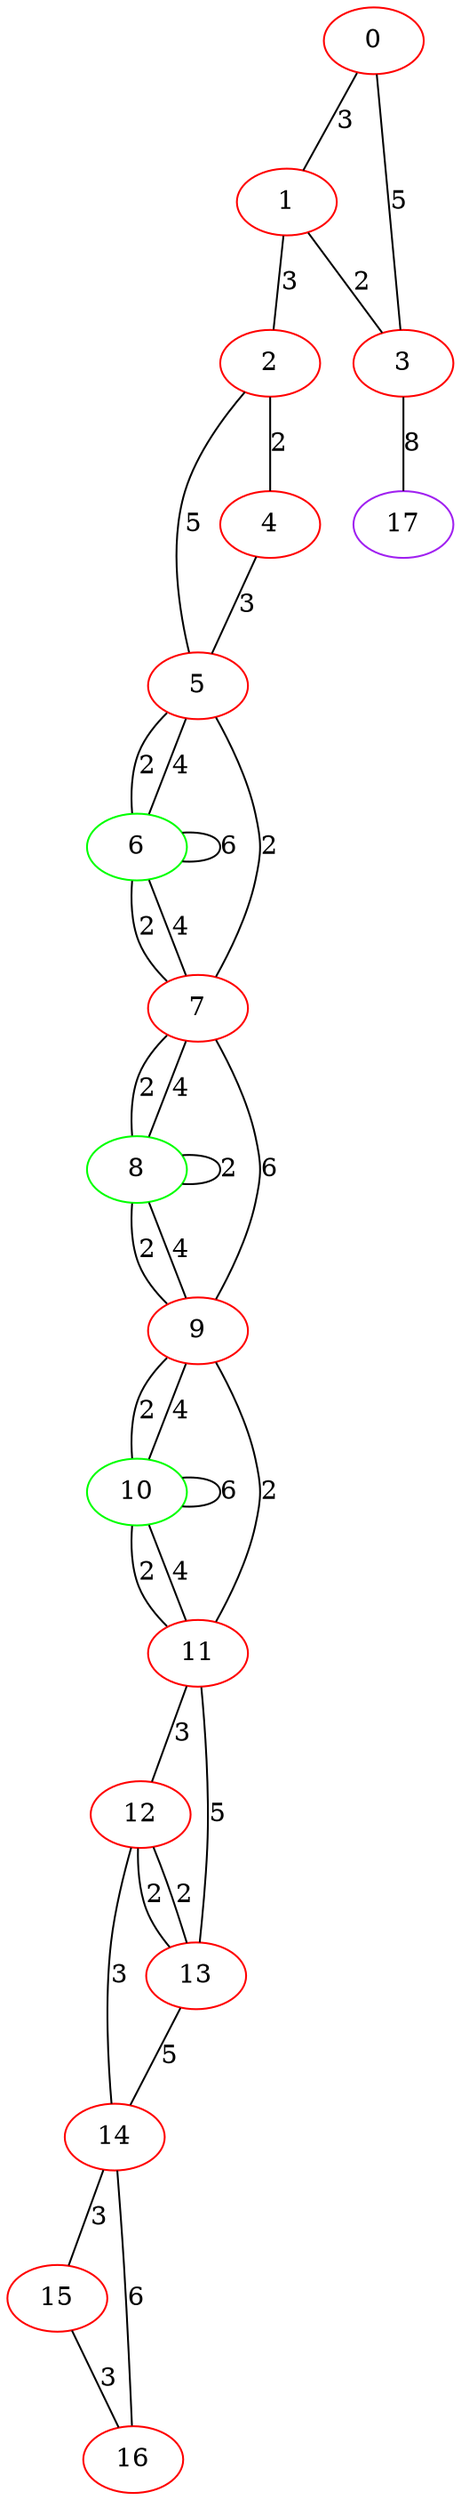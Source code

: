graph "" {
0 [color=red, weight=1];
1 [color=red, weight=1];
2 [color=red, weight=1];
3 [color=red, weight=1];
4 [color=red, weight=1];
5 [color=red, weight=1];
6 [color=green, weight=2];
7 [color=red, weight=1];
8 [color=green, weight=2];
9 [color=red, weight=1];
10 [color=green, weight=2];
11 [color=red, weight=1];
12 [color=red, weight=1];
13 [color=red, weight=1];
14 [color=red, weight=1];
15 [color=red, weight=1];
16 [color=red, weight=1];
17 [color=purple, weight=4];
0 -- 1  [key=0, label=3];
0 -- 3  [key=0, label=5];
1 -- 2  [key=0, label=3];
1 -- 3  [key=0, label=2];
2 -- 4  [key=0, label=2];
2 -- 5  [key=0, label=5];
3 -- 17  [key=0, label=8];
4 -- 5  [key=0, label=3];
5 -- 6  [key=0, label=2];
5 -- 6  [key=1, label=4];
5 -- 7  [key=0, label=2];
6 -- 6  [key=0, label=6];
6 -- 7  [key=0, label=4];
6 -- 7  [key=1, label=2];
7 -- 8  [key=0, label=2];
7 -- 8  [key=1, label=4];
7 -- 9  [key=0, label=6];
8 -- 8  [key=0, label=2];
8 -- 9  [key=0, label=4];
8 -- 9  [key=1, label=2];
9 -- 10  [key=0, label=2];
9 -- 10  [key=1, label=4];
9 -- 11  [key=0, label=2];
10 -- 10  [key=0, label=6];
10 -- 11  [key=0, label=4];
10 -- 11  [key=1, label=2];
11 -- 12  [key=0, label=3];
11 -- 13  [key=0, label=5];
12 -- 13  [key=0, label=2];
12 -- 13  [key=1, label=2];
12 -- 14  [key=0, label=3];
13 -- 14  [key=0, label=5];
14 -- 16  [key=0, label=6];
14 -- 15  [key=0, label=3];
15 -- 16  [key=0, label=3];
}
